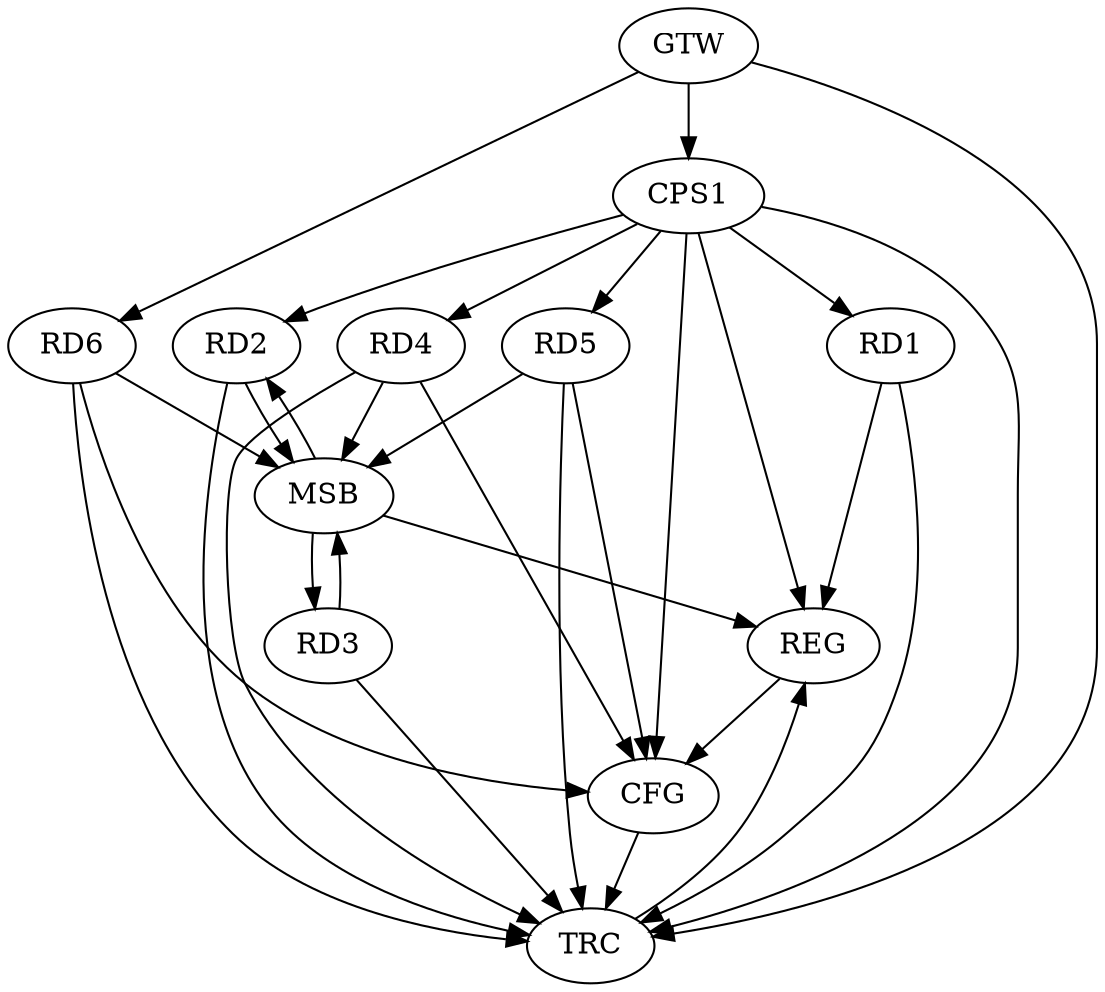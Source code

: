 strict digraph G {
  RD1 [ label="RD1" ];
  RD2 [ label="RD2" ];
  RD3 [ label="RD3" ];
  RD4 [ label="RD4" ];
  RD5 [ label="RD5" ];
  RD6 [ label="RD6" ];
  CPS1 [ label="CPS1" ];
  GTW [ label="GTW" ];
  REG [ label="REG" ];
  MSB [ label="MSB" ];
  CFG [ label="CFG" ];
  TRC [ label="TRC" ];
  CPS1 -> RD1;
  CPS1 -> RD2;
  CPS1 -> RD4;
  CPS1 -> RD5;
  GTW -> RD6;
  GTW -> CPS1;
  RD1 -> REG;
  CPS1 -> REG;
  RD2 -> MSB;
  MSB -> REG;
  RD3 -> MSB;
  MSB -> RD2;
  RD4 -> MSB;
  RD5 -> MSB;
  RD6 -> MSB;
  MSB -> RD3;
  RD4 -> CFG;
  CPS1 -> CFG;
  RD6 -> CFG;
  RD5 -> CFG;
  REG -> CFG;
  RD1 -> TRC;
  RD2 -> TRC;
  RD3 -> TRC;
  RD4 -> TRC;
  RD5 -> TRC;
  RD6 -> TRC;
  CPS1 -> TRC;
  GTW -> TRC;
  CFG -> TRC;
  TRC -> REG;
}
